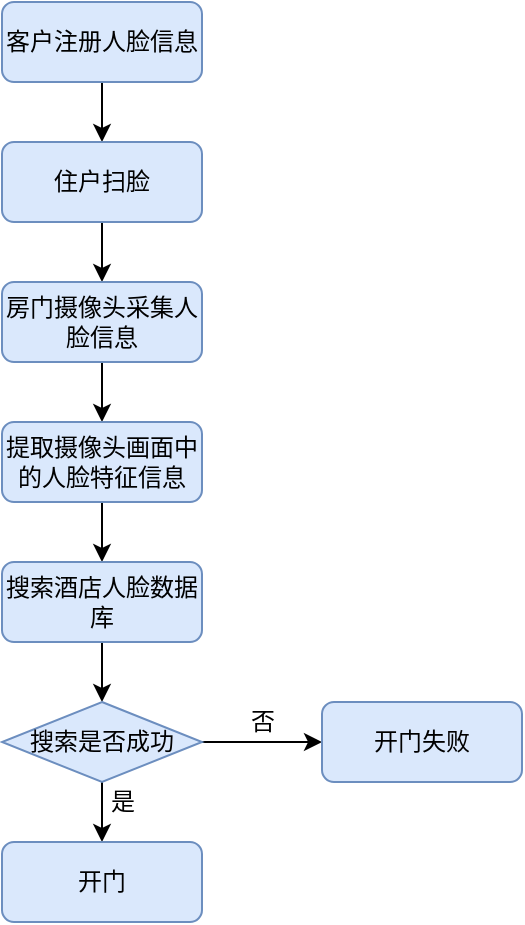 <mxfile version="14.8.4" type="device"><diagram id="v0Fl5BEuL1QK206xh2Iy" name="Page-1"><mxGraphModel dx="981" dy="540" grid="1" gridSize="10" guides="1" tooltips="1" connect="1" arrows="1" fold="1" page="1" pageScale="1" pageWidth="827" pageHeight="1169" math="0" shadow="0"><root><mxCell id="0"/><mxCell id="1" parent="0"/><mxCell id="5HeR4TvBXn-8eJNstBPo-15" style="edgeStyle=orthogonalEdgeStyle;rounded=0;orthogonalLoop=1;jettySize=auto;html=1;exitX=0.5;exitY=1;exitDx=0;exitDy=0;entryX=0.5;entryY=0;entryDx=0;entryDy=0;" parent="1" source="5HeR4TvBXn-8eJNstBPo-1" target="5HeR4TvBXn-8eJNstBPo-2" edge="1"><mxGeometry relative="1" as="geometry"/></mxCell><mxCell id="5HeR4TvBXn-8eJNstBPo-1" value="&lt;font style=&quot;vertical-align: inherit&quot;&gt;&lt;font style=&quot;vertical-align: inherit&quot;&gt;&lt;font style=&quot;vertical-align: inherit&quot;&gt;&lt;font style=&quot;vertical-align: inherit&quot;&gt;&lt;font style=&quot;vertical-align: inherit&quot;&gt;&lt;font style=&quot;vertical-align: inherit&quot;&gt;&lt;font style=&quot;vertical-align: inherit&quot;&gt;&lt;font style=&quot;vertical-align: inherit&quot;&gt;&lt;font style=&quot;vertical-align: inherit&quot;&gt;&lt;font style=&quot;vertical-align: inherit&quot;&gt;&lt;font style=&quot;vertical-align: inherit&quot;&gt;&lt;font style=&quot;vertical-align: inherit&quot;&gt;&lt;font style=&quot;vertical-align: inherit&quot;&gt;&lt;font style=&quot;vertical-align: inherit&quot;&gt;&lt;font style=&quot;vertical-align: inherit&quot;&gt;&lt;font style=&quot;vertical-align: inherit&quot;&gt;&lt;font style=&quot;vertical-align: inherit&quot;&gt;&lt;font style=&quot;vertical-align: inherit&quot;&gt;客户注册人脸信息&lt;/font&gt;&lt;/font&gt;&lt;/font&gt;&lt;/font&gt;&lt;/font&gt;&lt;/font&gt;&lt;/font&gt;&lt;/font&gt;&lt;/font&gt;&lt;/font&gt;&lt;/font&gt;&lt;/font&gt;&lt;/font&gt;&lt;/font&gt;&lt;/font&gt;&lt;/font&gt;&lt;/font&gt;&lt;/font&gt;" style="rounded=1;whiteSpace=wrap;html=1;fontSize=12;glass=0;strokeWidth=1;shadow=0;fillColor=#dae8fc;strokeColor=#6c8ebf;" parent="1" vertex="1"><mxGeometry x="350" y="40" width="100" height="40" as="geometry"/></mxCell><mxCell id="5HeR4TvBXn-8eJNstBPo-16" style="edgeStyle=orthogonalEdgeStyle;rounded=0;orthogonalLoop=1;jettySize=auto;html=1;exitX=0.5;exitY=1;exitDx=0;exitDy=0;entryX=0.5;entryY=0;entryDx=0;entryDy=0;" parent="1" source="5HeR4TvBXn-8eJNstBPo-2" target="5HeR4TvBXn-8eJNstBPo-3" edge="1"><mxGeometry relative="1" as="geometry"/></mxCell><mxCell id="5HeR4TvBXn-8eJNstBPo-2" value="&lt;font style=&quot;vertical-align: inherit&quot;&gt;&lt;font style=&quot;vertical-align: inherit&quot;&gt;&lt;font style=&quot;vertical-align: inherit&quot;&gt;&lt;font style=&quot;vertical-align: inherit&quot;&gt;&lt;font style=&quot;vertical-align: inherit&quot;&gt;&lt;font style=&quot;vertical-align: inherit&quot;&gt;&lt;font style=&quot;vertical-align: inherit&quot;&gt;&lt;font style=&quot;vertical-align: inherit&quot;&gt;&lt;font style=&quot;vertical-align: inherit&quot;&gt;&lt;font style=&quot;vertical-align: inherit&quot;&gt;&lt;font style=&quot;vertical-align: inherit&quot;&gt;&lt;font style=&quot;vertical-align: inherit&quot;&gt;住户扫脸&lt;/font&gt;&lt;/font&gt;&lt;/font&gt;&lt;/font&gt;&lt;/font&gt;&lt;/font&gt;&lt;/font&gt;&lt;/font&gt;&lt;/font&gt;&lt;/font&gt;&lt;/font&gt;&lt;/font&gt;" style="rounded=1;whiteSpace=wrap;html=1;fontSize=12;glass=0;strokeWidth=1;shadow=0;fillColor=#dae8fc;strokeColor=#6c8ebf;" parent="1" vertex="1"><mxGeometry x="350" y="110" width="100" height="40" as="geometry"/></mxCell><mxCell id="5HeR4TvBXn-8eJNstBPo-17" style="edgeStyle=orthogonalEdgeStyle;rounded=0;orthogonalLoop=1;jettySize=auto;html=1;exitX=0.5;exitY=1;exitDx=0;exitDy=0;entryX=0.5;entryY=0;entryDx=0;entryDy=0;" parent="1" source="5HeR4TvBXn-8eJNstBPo-3" target="5HeR4TvBXn-8eJNstBPo-4" edge="1"><mxGeometry relative="1" as="geometry"/></mxCell><mxCell id="5HeR4TvBXn-8eJNstBPo-3" value="&lt;font style=&quot;vertical-align: inherit&quot;&gt;&lt;font style=&quot;vertical-align: inherit&quot;&gt;房门摄像头采集人脸信息&lt;/font&gt;&lt;/font&gt;" style="rounded=1;whiteSpace=wrap;html=1;fontSize=12;glass=0;strokeWidth=1;shadow=0;fillColor=#dae8fc;strokeColor=#6c8ebf;" parent="1" vertex="1"><mxGeometry x="350" y="180" width="100" height="40" as="geometry"/></mxCell><mxCell id="5HeR4TvBXn-8eJNstBPo-18" style="edgeStyle=orthogonalEdgeStyle;rounded=0;orthogonalLoop=1;jettySize=auto;html=1;exitX=0.5;exitY=1;exitDx=0;exitDy=0;" parent="1" source="5HeR4TvBXn-8eJNstBPo-4" target="5HeR4TvBXn-8eJNstBPo-5" edge="1"><mxGeometry relative="1" as="geometry"/></mxCell><mxCell id="5HeR4TvBXn-8eJNstBPo-4" value="&lt;font style=&quot;vertical-align: inherit&quot;&gt;&lt;font style=&quot;vertical-align: inherit&quot;&gt;提取摄像头画面中的人脸特征信息&lt;/font&gt;&lt;/font&gt;" style="rounded=1;whiteSpace=wrap;html=1;fontSize=12;glass=0;strokeWidth=1;shadow=0;fillColor=#dae8fc;strokeColor=#6c8ebf;" parent="1" vertex="1"><mxGeometry x="350" y="250" width="100" height="40" as="geometry"/></mxCell><mxCell id="5HeR4TvBXn-8eJNstBPo-19" style="edgeStyle=orthogonalEdgeStyle;rounded=0;orthogonalLoop=1;jettySize=auto;html=1;exitX=0.5;exitY=1;exitDx=0;exitDy=0;entryX=0.5;entryY=0;entryDx=0;entryDy=0;" parent="1" source="5HeR4TvBXn-8eJNstBPo-5" target="5HeR4TvBXn-8eJNstBPo-7" edge="1"><mxGeometry relative="1" as="geometry"/></mxCell><mxCell id="5HeR4TvBXn-8eJNstBPo-5" value="&lt;font style=&quot;vertical-align: inherit&quot;&gt;&lt;font style=&quot;vertical-align: inherit&quot;&gt;搜索酒店人脸数据库&lt;/font&gt;&lt;/font&gt;" style="rounded=1;whiteSpace=wrap;html=1;fontSize=12;glass=0;strokeWidth=1;shadow=0;fillColor=#dae8fc;strokeColor=#6c8ebf;" parent="1" vertex="1"><mxGeometry x="350" y="320" width="100" height="40" as="geometry"/></mxCell><mxCell id="5HeR4TvBXn-8eJNstBPo-9" style="edgeStyle=orthogonalEdgeStyle;rounded=0;orthogonalLoop=1;jettySize=auto;html=1;" parent="1" source="5HeR4TvBXn-8eJNstBPo-7" target="5HeR4TvBXn-8eJNstBPo-8" edge="1"><mxGeometry relative="1" as="geometry"/></mxCell><mxCell id="5HeR4TvBXn-8eJNstBPo-14" style="edgeStyle=orthogonalEdgeStyle;rounded=0;orthogonalLoop=1;jettySize=auto;html=1;exitX=1;exitY=0.5;exitDx=0;exitDy=0;" parent="1" source="5HeR4TvBXn-8eJNstBPo-7" target="5HeR4TvBXn-8eJNstBPo-13" edge="1"><mxGeometry relative="1" as="geometry"/></mxCell><mxCell id="5HeR4TvBXn-8eJNstBPo-7" value="&lt;font style=&quot;vertical-align: inherit&quot;&gt;&lt;font style=&quot;vertical-align: inherit&quot;&gt;搜索是否成功&lt;/font&gt;&lt;/font&gt;" style="rhombus;whiteSpace=wrap;html=1;fillColor=#dae8fc;strokeColor=#6c8ebf;" parent="1" vertex="1"><mxGeometry x="350" y="390" width="100" height="40" as="geometry"/></mxCell><mxCell id="5HeR4TvBXn-8eJNstBPo-8" value="&lt;font style=&quot;vertical-align: inherit&quot;&gt;&lt;font style=&quot;vertical-align: inherit&quot;&gt;&lt;font style=&quot;vertical-align: inherit&quot;&gt;&lt;font style=&quot;vertical-align: inherit&quot;&gt;&lt;font style=&quot;vertical-align: inherit&quot;&gt;&lt;font style=&quot;vertical-align: inherit&quot;&gt;开门&lt;/font&gt;&lt;/font&gt;&lt;/font&gt;&lt;/font&gt;&lt;/font&gt;&lt;/font&gt;" style="rounded=1;whiteSpace=wrap;html=1;fontSize=12;glass=0;strokeWidth=1;shadow=0;fillColor=#dae8fc;strokeColor=#6c8ebf;" parent="1" vertex="1"><mxGeometry x="350" y="460" width="100" height="40" as="geometry"/></mxCell><mxCell id="5HeR4TvBXn-8eJNstBPo-10" value="&lt;font style=&quot;vertical-align: inherit&quot;&gt;&lt;font style=&quot;vertical-align: inherit&quot;&gt;是&lt;/font&gt;&lt;/font&gt;" style="text;html=1;align=center;verticalAlign=middle;resizable=0;points=[];autosize=1;strokeColor=none;" parent="1" vertex="1"><mxGeometry x="395" y="430" width="30" height="20" as="geometry"/></mxCell><mxCell id="5HeR4TvBXn-8eJNstBPo-13" value="&lt;font style=&quot;vertical-align: inherit&quot;&gt;&lt;font style=&quot;vertical-align: inherit&quot;&gt;&lt;font style=&quot;vertical-align: inherit&quot;&gt;&lt;font style=&quot;vertical-align: inherit&quot;&gt;&lt;font style=&quot;vertical-align: inherit&quot;&gt;&lt;font style=&quot;vertical-align: inherit&quot;&gt;&lt;font style=&quot;vertical-align: inherit&quot;&gt;&lt;font style=&quot;vertical-align: inherit&quot;&gt;&lt;font style=&quot;vertical-align: inherit&quot;&gt;&lt;font style=&quot;vertical-align: inherit&quot;&gt;开门失败&lt;/font&gt;&lt;/font&gt;&lt;/font&gt;&lt;/font&gt;&lt;/font&gt;&lt;/font&gt;&lt;/font&gt;&lt;/font&gt;&lt;/font&gt;&lt;/font&gt;" style="rounded=1;whiteSpace=wrap;html=1;fontSize=12;glass=0;strokeWidth=1;shadow=0;fillColor=#dae8fc;strokeColor=#6c8ebf;" parent="1" vertex="1"><mxGeometry x="510" y="390" width="100" height="40" as="geometry"/></mxCell><mxCell id="5HeR4TvBXn-8eJNstBPo-20" value="&lt;font style=&quot;vertical-align: inherit&quot;&gt;&lt;font style=&quot;vertical-align: inherit&quot;&gt;否&lt;/font&gt;&lt;/font&gt;" style="text;html=1;align=center;verticalAlign=middle;resizable=0;points=[];autosize=1;strokeColor=none;" parent="1" vertex="1"><mxGeometry x="465" y="390" width="30" height="20" as="geometry"/></mxCell></root></mxGraphModel></diagram></mxfile>